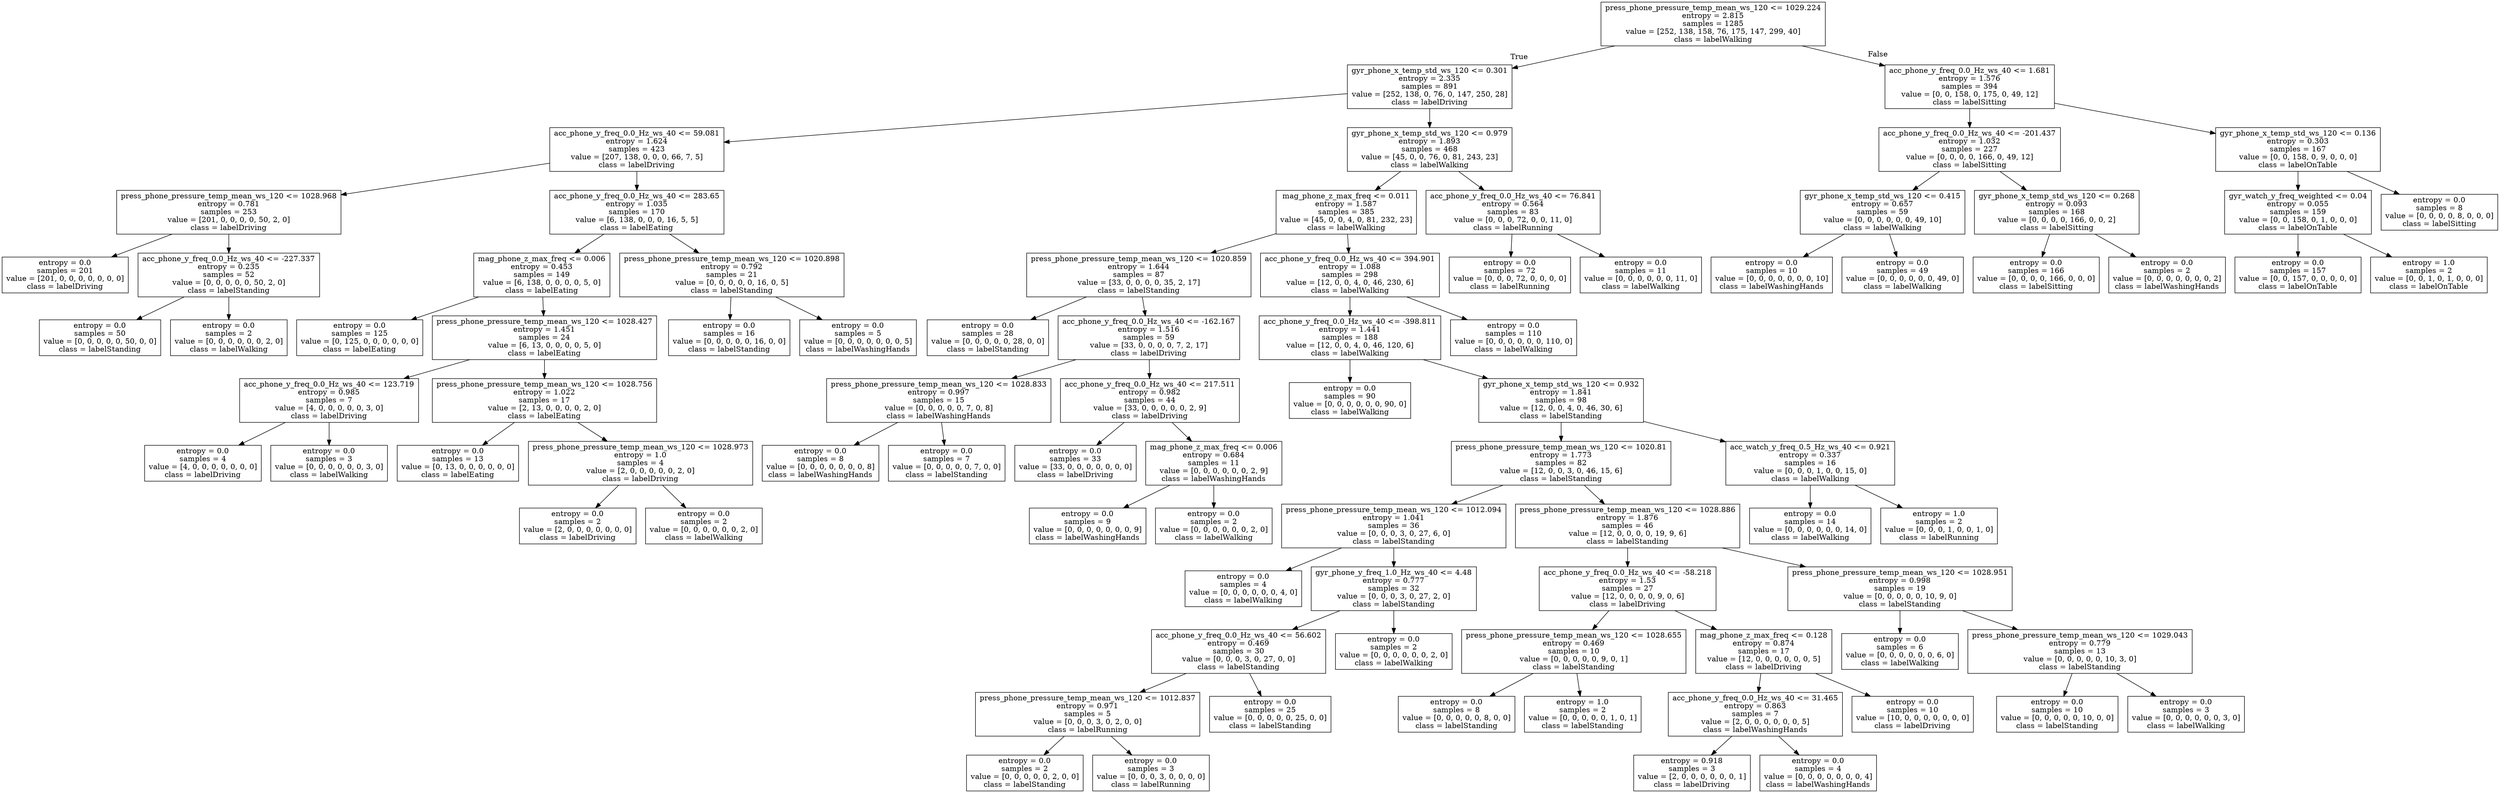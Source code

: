 digraph Tree {
node [shape=box] ;
0 [label="press_phone_pressure_temp_mean_ws_120 <= 1029.224\nentropy = 2.815\nsamples = 1285\nvalue = [252, 138, 158, 76, 175, 147, 299, 40]\nclass = labelWalking"] ;
1 [label="gyr_phone_x_temp_std_ws_120 <= 0.301\nentropy = 2.335\nsamples = 891\nvalue = [252, 138, 0, 76, 0, 147, 250, 28]\nclass = labelDriving"] ;
0 -> 1 [labeldistance=2.5, labelangle=45, headlabel="True"] ;
2 [label="acc_phone_y_freq_0.0_Hz_ws_40 <= 59.081\nentropy = 1.624\nsamples = 423\nvalue = [207, 138, 0, 0, 0, 66, 7, 5]\nclass = labelDriving"] ;
1 -> 2 ;
3 [label="press_phone_pressure_temp_mean_ws_120 <= 1028.968\nentropy = 0.781\nsamples = 253\nvalue = [201, 0, 0, 0, 0, 50, 2, 0]\nclass = labelDriving"] ;
2 -> 3 ;
4 [label="entropy = 0.0\nsamples = 201\nvalue = [201, 0, 0, 0, 0, 0, 0, 0]\nclass = labelDriving"] ;
3 -> 4 ;
5 [label="acc_phone_y_freq_0.0_Hz_ws_40 <= -227.337\nentropy = 0.235\nsamples = 52\nvalue = [0, 0, 0, 0, 0, 50, 2, 0]\nclass = labelStanding"] ;
3 -> 5 ;
6 [label="entropy = 0.0\nsamples = 50\nvalue = [0, 0, 0, 0, 0, 50, 0, 0]\nclass = labelStanding"] ;
5 -> 6 ;
7 [label="entropy = 0.0\nsamples = 2\nvalue = [0, 0, 0, 0, 0, 0, 2, 0]\nclass = labelWalking"] ;
5 -> 7 ;
8 [label="acc_phone_y_freq_0.0_Hz_ws_40 <= 283.65\nentropy = 1.035\nsamples = 170\nvalue = [6, 138, 0, 0, 0, 16, 5, 5]\nclass = labelEating"] ;
2 -> 8 ;
9 [label="mag_phone_z_max_freq <= 0.006\nentropy = 0.453\nsamples = 149\nvalue = [6, 138, 0, 0, 0, 0, 5, 0]\nclass = labelEating"] ;
8 -> 9 ;
10 [label="entropy = 0.0\nsamples = 125\nvalue = [0, 125, 0, 0, 0, 0, 0, 0]\nclass = labelEating"] ;
9 -> 10 ;
11 [label="press_phone_pressure_temp_mean_ws_120 <= 1028.427\nentropy = 1.451\nsamples = 24\nvalue = [6, 13, 0, 0, 0, 0, 5, 0]\nclass = labelEating"] ;
9 -> 11 ;
12 [label="acc_phone_y_freq_0.0_Hz_ws_40 <= 123.719\nentropy = 0.985\nsamples = 7\nvalue = [4, 0, 0, 0, 0, 0, 3, 0]\nclass = labelDriving"] ;
11 -> 12 ;
13 [label="entropy = 0.0\nsamples = 4\nvalue = [4, 0, 0, 0, 0, 0, 0, 0]\nclass = labelDriving"] ;
12 -> 13 ;
14 [label="entropy = 0.0\nsamples = 3\nvalue = [0, 0, 0, 0, 0, 0, 3, 0]\nclass = labelWalking"] ;
12 -> 14 ;
15 [label="press_phone_pressure_temp_mean_ws_120 <= 1028.756\nentropy = 1.022\nsamples = 17\nvalue = [2, 13, 0, 0, 0, 0, 2, 0]\nclass = labelEating"] ;
11 -> 15 ;
16 [label="entropy = 0.0\nsamples = 13\nvalue = [0, 13, 0, 0, 0, 0, 0, 0]\nclass = labelEating"] ;
15 -> 16 ;
17 [label="press_phone_pressure_temp_mean_ws_120 <= 1028.973\nentropy = 1.0\nsamples = 4\nvalue = [2, 0, 0, 0, 0, 0, 2, 0]\nclass = labelDriving"] ;
15 -> 17 ;
18 [label="entropy = 0.0\nsamples = 2\nvalue = [2, 0, 0, 0, 0, 0, 0, 0]\nclass = labelDriving"] ;
17 -> 18 ;
19 [label="entropy = 0.0\nsamples = 2\nvalue = [0, 0, 0, 0, 0, 0, 2, 0]\nclass = labelWalking"] ;
17 -> 19 ;
20 [label="press_phone_pressure_temp_mean_ws_120 <= 1020.898\nentropy = 0.792\nsamples = 21\nvalue = [0, 0, 0, 0, 0, 16, 0, 5]\nclass = labelStanding"] ;
8 -> 20 ;
21 [label="entropy = 0.0\nsamples = 16\nvalue = [0, 0, 0, 0, 0, 16, 0, 0]\nclass = labelStanding"] ;
20 -> 21 ;
22 [label="entropy = 0.0\nsamples = 5\nvalue = [0, 0, 0, 0, 0, 0, 0, 5]\nclass = labelWashingHands"] ;
20 -> 22 ;
23 [label="gyr_phone_x_temp_std_ws_120 <= 0.979\nentropy = 1.893\nsamples = 468\nvalue = [45, 0, 0, 76, 0, 81, 243, 23]\nclass = labelWalking"] ;
1 -> 23 ;
24 [label="mag_phone_z_max_freq <= 0.011\nentropy = 1.587\nsamples = 385\nvalue = [45, 0, 0, 4, 0, 81, 232, 23]\nclass = labelWalking"] ;
23 -> 24 ;
25 [label="press_phone_pressure_temp_mean_ws_120 <= 1020.859\nentropy = 1.644\nsamples = 87\nvalue = [33, 0, 0, 0, 0, 35, 2, 17]\nclass = labelStanding"] ;
24 -> 25 ;
26 [label="entropy = 0.0\nsamples = 28\nvalue = [0, 0, 0, 0, 0, 28, 0, 0]\nclass = labelStanding"] ;
25 -> 26 ;
27 [label="acc_phone_y_freq_0.0_Hz_ws_40 <= -162.167\nentropy = 1.516\nsamples = 59\nvalue = [33, 0, 0, 0, 0, 7, 2, 17]\nclass = labelDriving"] ;
25 -> 27 ;
28 [label="press_phone_pressure_temp_mean_ws_120 <= 1028.833\nentropy = 0.997\nsamples = 15\nvalue = [0, 0, 0, 0, 0, 7, 0, 8]\nclass = labelWashingHands"] ;
27 -> 28 ;
29 [label="entropy = 0.0\nsamples = 8\nvalue = [0, 0, 0, 0, 0, 0, 0, 8]\nclass = labelWashingHands"] ;
28 -> 29 ;
30 [label="entropy = 0.0\nsamples = 7\nvalue = [0, 0, 0, 0, 0, 7, 0, 0]\nclass = labelStanding"] ;
28 -> 30 ;
31 [label="acc_phone_y_freq_0.0_Hz_ws_40 <= 217.511\nentropy = 0.982\nsamples = 44\nvalue = [33, 0, 0, 0, 0, 0, 2, 9]\nclass = labelDriving"] ;
27 -> 31 ;
32 [label="entropy = 0.0\nsamples = 33\nvalue = [33, 0, 0, 0, 0, 0, 0, 0]\nclass = labelDriving"] ;
31 -> 32 ;
33 [label="mag_phone_z_max_freq <= 0.006\nentropy = 0.684\nsamples = 11\nvalue = [0, 0, 0, 0, 0, 0, 2, 9]\nclass = labelWashingHands"] ;
31 -> 33 ;
34 [label="entropy = 0.0\nsamples = 9\nvalue = [0, 0, 0, 0, 0, 0, 0, 9]\nclass = labelWashingHands"] ;
33 -> 34 ;
35 [label="entropy = 0.0\nsamples = 2\nvalue = [0, 0, 0, 0, 0, 0, 2, 0]\nclass = labelWalking"] ;
33 -> 35 ;
36 [label="acc_phone_y_freq_0.0_Hz_ws_40 <= 394.901\nentropy = 1.088\nsamples = 298\nvalue = [12, 0, 0, 4, 0, 46, 230, 6]\nclass = labelWalking"] ;
24 -> 36 ;
37 [label="acc_phone_y_freq_0.0_Hz_ws_40 <= -398.811\nentropy = 1.441\nsamples = 188\nvalue = [12, 0, 0, 4, 0, 46, 120, 6]\nclass = labelWalking"] ;
36 -> 37 ;
38 [label="entropy = 0.0\nsamples = 90\nvalue = [0, 0, 0, 0, 0, 0, 90, 0]\nclass = labelWalking"] ;
37 -> 38 ;
39 [label="gyr_phone_x_temp_std_ws_120 <= 0.932\nentropy = 1.841\nsamples = 98\nvalue = [12, 0, 0, 4, 0, 46, 30, 6]\nclass = labelStanding"] ;
37 -> 39 ;
40 [label="press_phone_pressure_temp_mean_ws_120 <= 1020.81\nentropy = 1.773\nsamples = 82\nvalue = [12, 0, 0, 3, 0, 46, 15, 6]\nclass = labelStanding"] ;
39 -> 40 ;
41 [label="press_phone_pressure_temp_mean_ws_120 <= 1012.094\nentropy = 1.041\nsamples = 36\nvalue = [0, 0, 0, 3, 0, 27, 6, 0]\nclass = labelStanding"] ;
40 -> 41 ;
42 [label="entropy = 0.0\nsamples = 4\nvalue = [0, 0, 0, 0, 0, 0, 4, 0]\nclass = labelWalking"] ;
41 -> 42 ;
43 [label="gyr_phone_y_freq_1.0_Hz_ws_40 <= 4.48\nentropy = 0.777\nsamples = 32\nvalue = [0, 0, 0, 3, 0, 27, 2, 0]\nclass = labelStanding"] ;
41 -> 43 ;
44 [label="acc_phone_y_freq_0.0_Hz_ws_40 <= 56.602\nentropy = 0.469\nsamples = 30\nvalue = [0, 0, 0, 3, 0, 27, 0, 0]\nclass = labelStanding"] ;
43 -> 44 ;
45 [label="press_phone_pressure_temp_mean_ws_120 <= 1012.837\nentropy = 0.971\nsamples = 5\nvalue = [0, 0, 0, 3, 0, 2, 0, 0]\nclass = labelRunning"] ;
44 -> 45 ;
46 [label="entropy = 0.0\nsamples = 2\nvalue = [0, 0, 0, 0, 0, 2, 0, 0]\nclass = labelStanding"] ;
45 -> 46 ;
47 [label="entropy = 0.0\nsamples = 3\nvalue = [0, 0, 0, 3, 0, 0, 0, 0]\nclass = labelRunning"] ;
45 -> 47 ;
48 [label="entropy = 0.0\nsamples = 25\nvalue = [0, 0, 0, 0, 0, 25, 0, 0]\nclass = labelStanding"] ;
44 -> 48 ;
49 [label="entropy = 0.0\nsamples = 2\nvalue = [0, 0, 0, 0, 0, 0, 2, 0]\nclass = labelWalking"] ;
43 -> 49 ;
50 [label="press_phone_pressure_temp_mean_ws_120 <= 1028.886\nentropy = 1.876\nsamples = 46\nvalue = [12, 0, 0, 0, 0, 19, 9, 6]\nclass = labelStanding"] ;
40 -> 50 ;
51 [label="acc_phone_y_freq_0.0_Hz_ws_40 <= -58.218\nentropy = 1.53\nsamples = 27\nvalue = [12, 0, 0, 0, 0, 9, 0, 6]\nclass = labelDriving"] ;
50 -> 51 ;
52 [label="press_phone_pressure_temp_mean_ws_120 <= 1028.655\nentropy = 0.469\nsamples = 10\nvalue = [0, 0, 0, 0, 0, 9, 0, 1]\nclass = labelStanding"] ;
51 -> 52 ;
53 [label="entropy = 0.0\nsamples = 8\nvalue = [0, 0, 0, 0, 0, 8, 0, 0]\nclass = labelStanding"] ;
52 -> 53 ;
54 [label="entropy = 1.0\nsamples = 2\nvalue = [0, 0, 0, 0, 0, 1, 0, 1]\nclass = labelStanding"] ;
52 -> 54 ;
55 [label="mag_phone_z_max_freq <= 0.128\nentropy = 0.874\nsamples = 17\nvalue = [12, 0, 0, 0, 0, 0, 0, 5]\nclass = labelDriving"] ;
51 -> 55 ;
56 [label="acc_phone_y_freq_0.0_Hz_ws_40 <= 31.465\nentropy = 0.863\nsamples = 7\nvalue = [2, 0, 0, 0, 0, 0, 0, 5]\nclass = labelWashingHands"] ;
55 -> 56 ;
57 [label="entropy = 0.918\nsamples = 3\nvalue = [2, 0, 0, 0, 0, 0, 0, 1]\nclass = labelDriving"] ;
56 -> 57 ;
58 [label="entropy = 0.0\nsamples = 4\nvalue = [0, 0, 0, 0, 0, 0, 0, 4]\nclass = labelWashingHands"] ;
56 -> 58 ;
59 [label="entropy = 0.0\nsamples = 10\nvalue = [10, 0, 0, 0, 0, 0, 0, 0]\nclass = labelDriving"] ;
55 -> 59 ;
60 [label="press_phone_pressure_temp_mean_ws_120 <= 1028.951\nentropy = 0.998\nsamples = 19\nvalue = [0, 0, 0, 0, 0, 10, 9, 0]\nclass = labelStanding"] ;
50 -> 60 ;
61 [label="entropy = 0.0\nsamples = 6\nvalue = [0, 0, 0, 0, 0, 0, 6, 0]\nclass = labelWalking"] ;
60 -> 61 ;
62 [label="press_phone_pressure_temp_mean_ws_120 <= 1029.043\nentropy = 0.779\nsamples = 13\nvalue = [0, 0, 0, 0, 0, 10, 3, 0]\nclass = labelStanding"] ;
60 -> 62 ;
63 [label="entropy = 0.0\nsamples = 10\nvalue = [0, 0, 0, 0, 0, 10, 0, 0]\nclass = labelStanding"] ;
62 -> 63 ;
64 [label="entropy = 0.0\nsamples = 3\nvalue = [0, 0, 0, 0, 0, 0, 3, 0]\nclass = labelWalking"] ;
62 -> 64 ;
65 [label="acc_watch_y_freq_0.5_Hz_ws_40 <= 0.921\nentropy = 0.337\nsamples = 16\nvalue = [0, 0, 0, 1, 0, 0, 15, 0]\nclass = labelWalking"] ;
39 -> 65 ;
66 [label="entropy = 0.0\nsamples = 14\nvalue = [0, 0, 0, 0, 0, 0, 14, 0]\nclass = labelWalking"] ;
65 -> 66 ;
67 [label="entropy = 1.0\nsamples = 2\nvalue = [0, 0, 0, 1, 0, 0, 1, 0]\nclass = labelRunning"] ;
65 -> 67 ;
68 [label="entropy = 0.0\nsamples = 110\nvalue = [0, 0, 0, 0, 0, 0, 110, 0]\nclass = labelWalking"] ;
36 -> 68 ;
69 [label="acc_phone_y_freq_0.0_Hz_ws_40 <= 76.841\nentropy = 0.564\nsamples = 83\nvalue = [0, 0, 0, 72, 0, 0, 11, 0]\nclass = labelRunning"] ;
23 -> 69 ;
70 [label="entropy = 0.0\nsamples = 72\nvalue = [0, 0, 0, 72, 0, 0, 0, 0]\nclass = labelRunning"] ;
69 -> 70 ;
71 [label="entropy = 0.0\nsamples = 11\nvalue = [0, 0, 0, 0, 0, 0, 11, 0]\nclass = labelWalking"] ;
69 -> 71 ;
72 [label="acc_phone_y_freq_0.0_Hz_ws_40 <= 1.681\nentropy = 1.576\nsamples = 394\nvalue = [0, 0, 158, 0, 175, 0, 49, 12]\nclass = labelSitting"] ;
0 -> 72 [labeldistance=2.5, labelangle=-45, headlabel="False"] ;
73 [label="acc_phone_y_freq_0.0_Hz_ws_40 <= -201.437\nentropy = 1.032\nsamples = 227\nvalue = [0, 0, 0, 0, 166, 0, 49, 12]\nclass = labelSitting"] ;
72 -> 73 ;
74 [label="gyr_phone_x_temp_std_ws_120 <= 0.415\nentropy = 0.657\nsamples = 59\nvalue = [0, 0, 0, 0, 0, 0, 49, 10]\nclass = labelWalking"] ;
73 -> 74 ;
75 [label="entropy = 0.0\nsamples = 10\nvalue = [0, 0, 0, 0, 0, 0, 0, 10]\nclass = labelWashingHands"] ;
74 -> 75 ;
76 [label="entropy = 0.0\nsamples = 49\nvalue = [0, 0, 0, 0, 0, 0, 49, 0]\nclass = labelWalking"] ;
74 -> 76 ;
77 [label="gyr_phone_x_temp_std_ws_120 <= 0.268\nentropy = 0.093\nsamples = 168\nvalue = [0, 0, 0, 0, 166, 0, 0, 2]\nclass = labelSitting"] ;
73 -> 77 ;
78 [label="entropy = 0.0\nsamples = 166\nvalue = [0, 0, 0, 0, 166, 0, 0, 0]\nclass = labelSitting"] ;
77 -> 78 ;
79 [label="entropy = 0.0\nsamples = 2\nvalue = [0, 0, 0, 0, 0, 0, 0, 2]\nclass = labelWashingHands"] ;
77 -> 79 ;
80 [label="gyr_phone_x_temp_std_ws_120 <= 0.136\nentropy = 0.303\nsamples = 167\nvalue = [0, 0, 158, 0, 9, 0, 0, 0]\nclass = labelOnTable"] ;
72 -> 80 ;
81 [label="gyr_watch_y_freq_weighted <= 0.04\nentropy = 0.055\nsamples = 159\nvalue = [0, 0, 158, 0, 1, 0, 0, 0]\nclass = labelOnTable"] ;
80 -> 81 ;
82 [label="entropy = 0.0\nsamples = 157\nvalue = [0, 0, 157, 0, 0, 0, 0, 0]\nclass = labelOnTable"] ;
81 -> 82 ;
83 [label="entropy = 1.0\nsamples = 2\nvalue = [0, 0, 1, 0, 1, 0, 0, 0]\nclass = labelOnTable"] ;
81 -> 83 ;
84 [label="entropy = 0.0\nsamples = 8\nvalue = [0, 0, 0, 0, 8, 0, 0, 0]\nclass = labelSitting"] ;
80 -> 84 ;
}